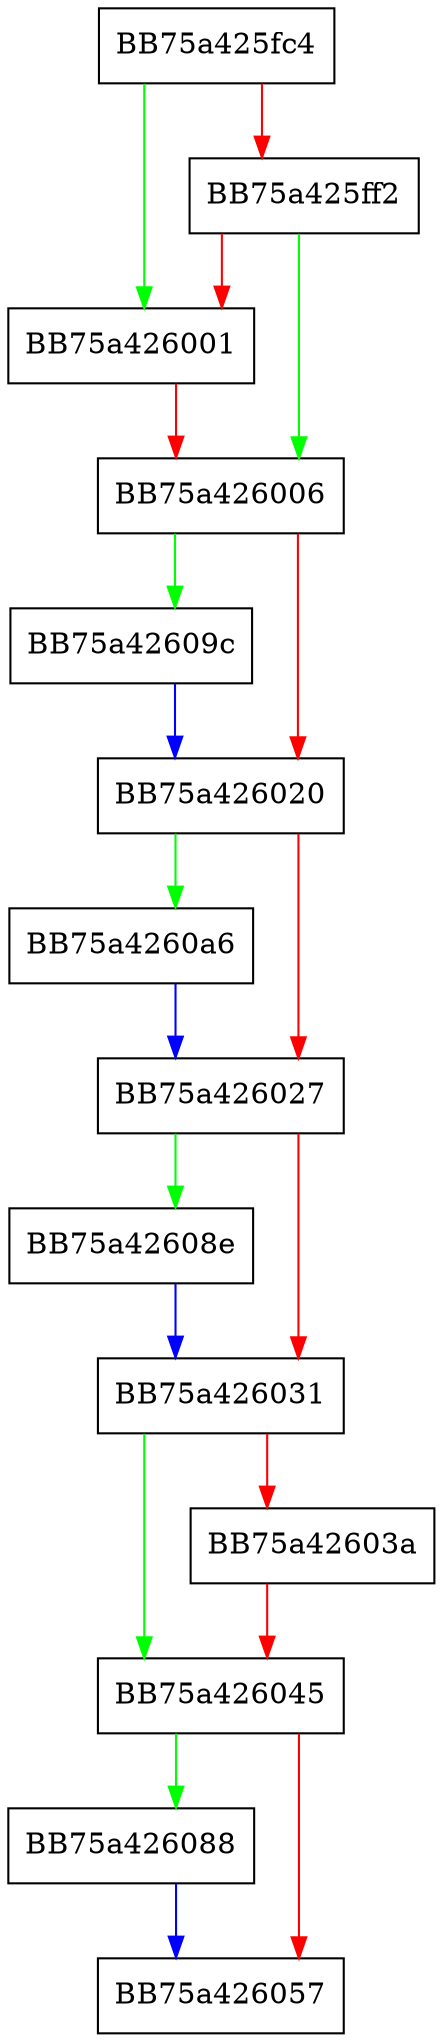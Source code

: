 digraph erase {
  node [shape="box"];
  graph [splines=ortho];
  BB75a425fc4 -> BB75a426001 [color="green"];
  BB75a425fc4 -> BB75a425ff2 [color="red"];
  BB75a425ff2 -> BB75a426006 [color="green"];
  BB75a425ff2 -> BB75a426001 [color="red"];
  BB75a426001 -> BB75a426006 [color="red"];
  BB75a426006 -> BB75a42609c [color="green"];
  BB75a426006 -> BB75a426020 [color="red"];
  BB75a426020 -> BB75a4260a6 [color="green"];
  BB75a426020 -> BB75a426027 [color="red"];
  BB75a426027 -> BB75a42608e [color="green"];
  BB75a426027 -> BB75a426031 [color="red"];
  BB75a426031 -> BB75a426045 [color="green"];
  BB75a426031 -> BB75a42603a [color="red"];
  BB75a42603a -> BB75a426045 [color="red"];
  BB75a426045 -> BB75a426088 [color="green"];
  BB75a426045 -> BB75a426057 [color="red"];
  BB75a426088 -> BB75a426057 [color="blue"];
  BB75a42608e -> BB75a426031 [color="blue"];
  BB75a42609c -> BB75a426020 [color="blue"];
  BB75a4260a6 -> BB75a426027 [color="blue"];
}
